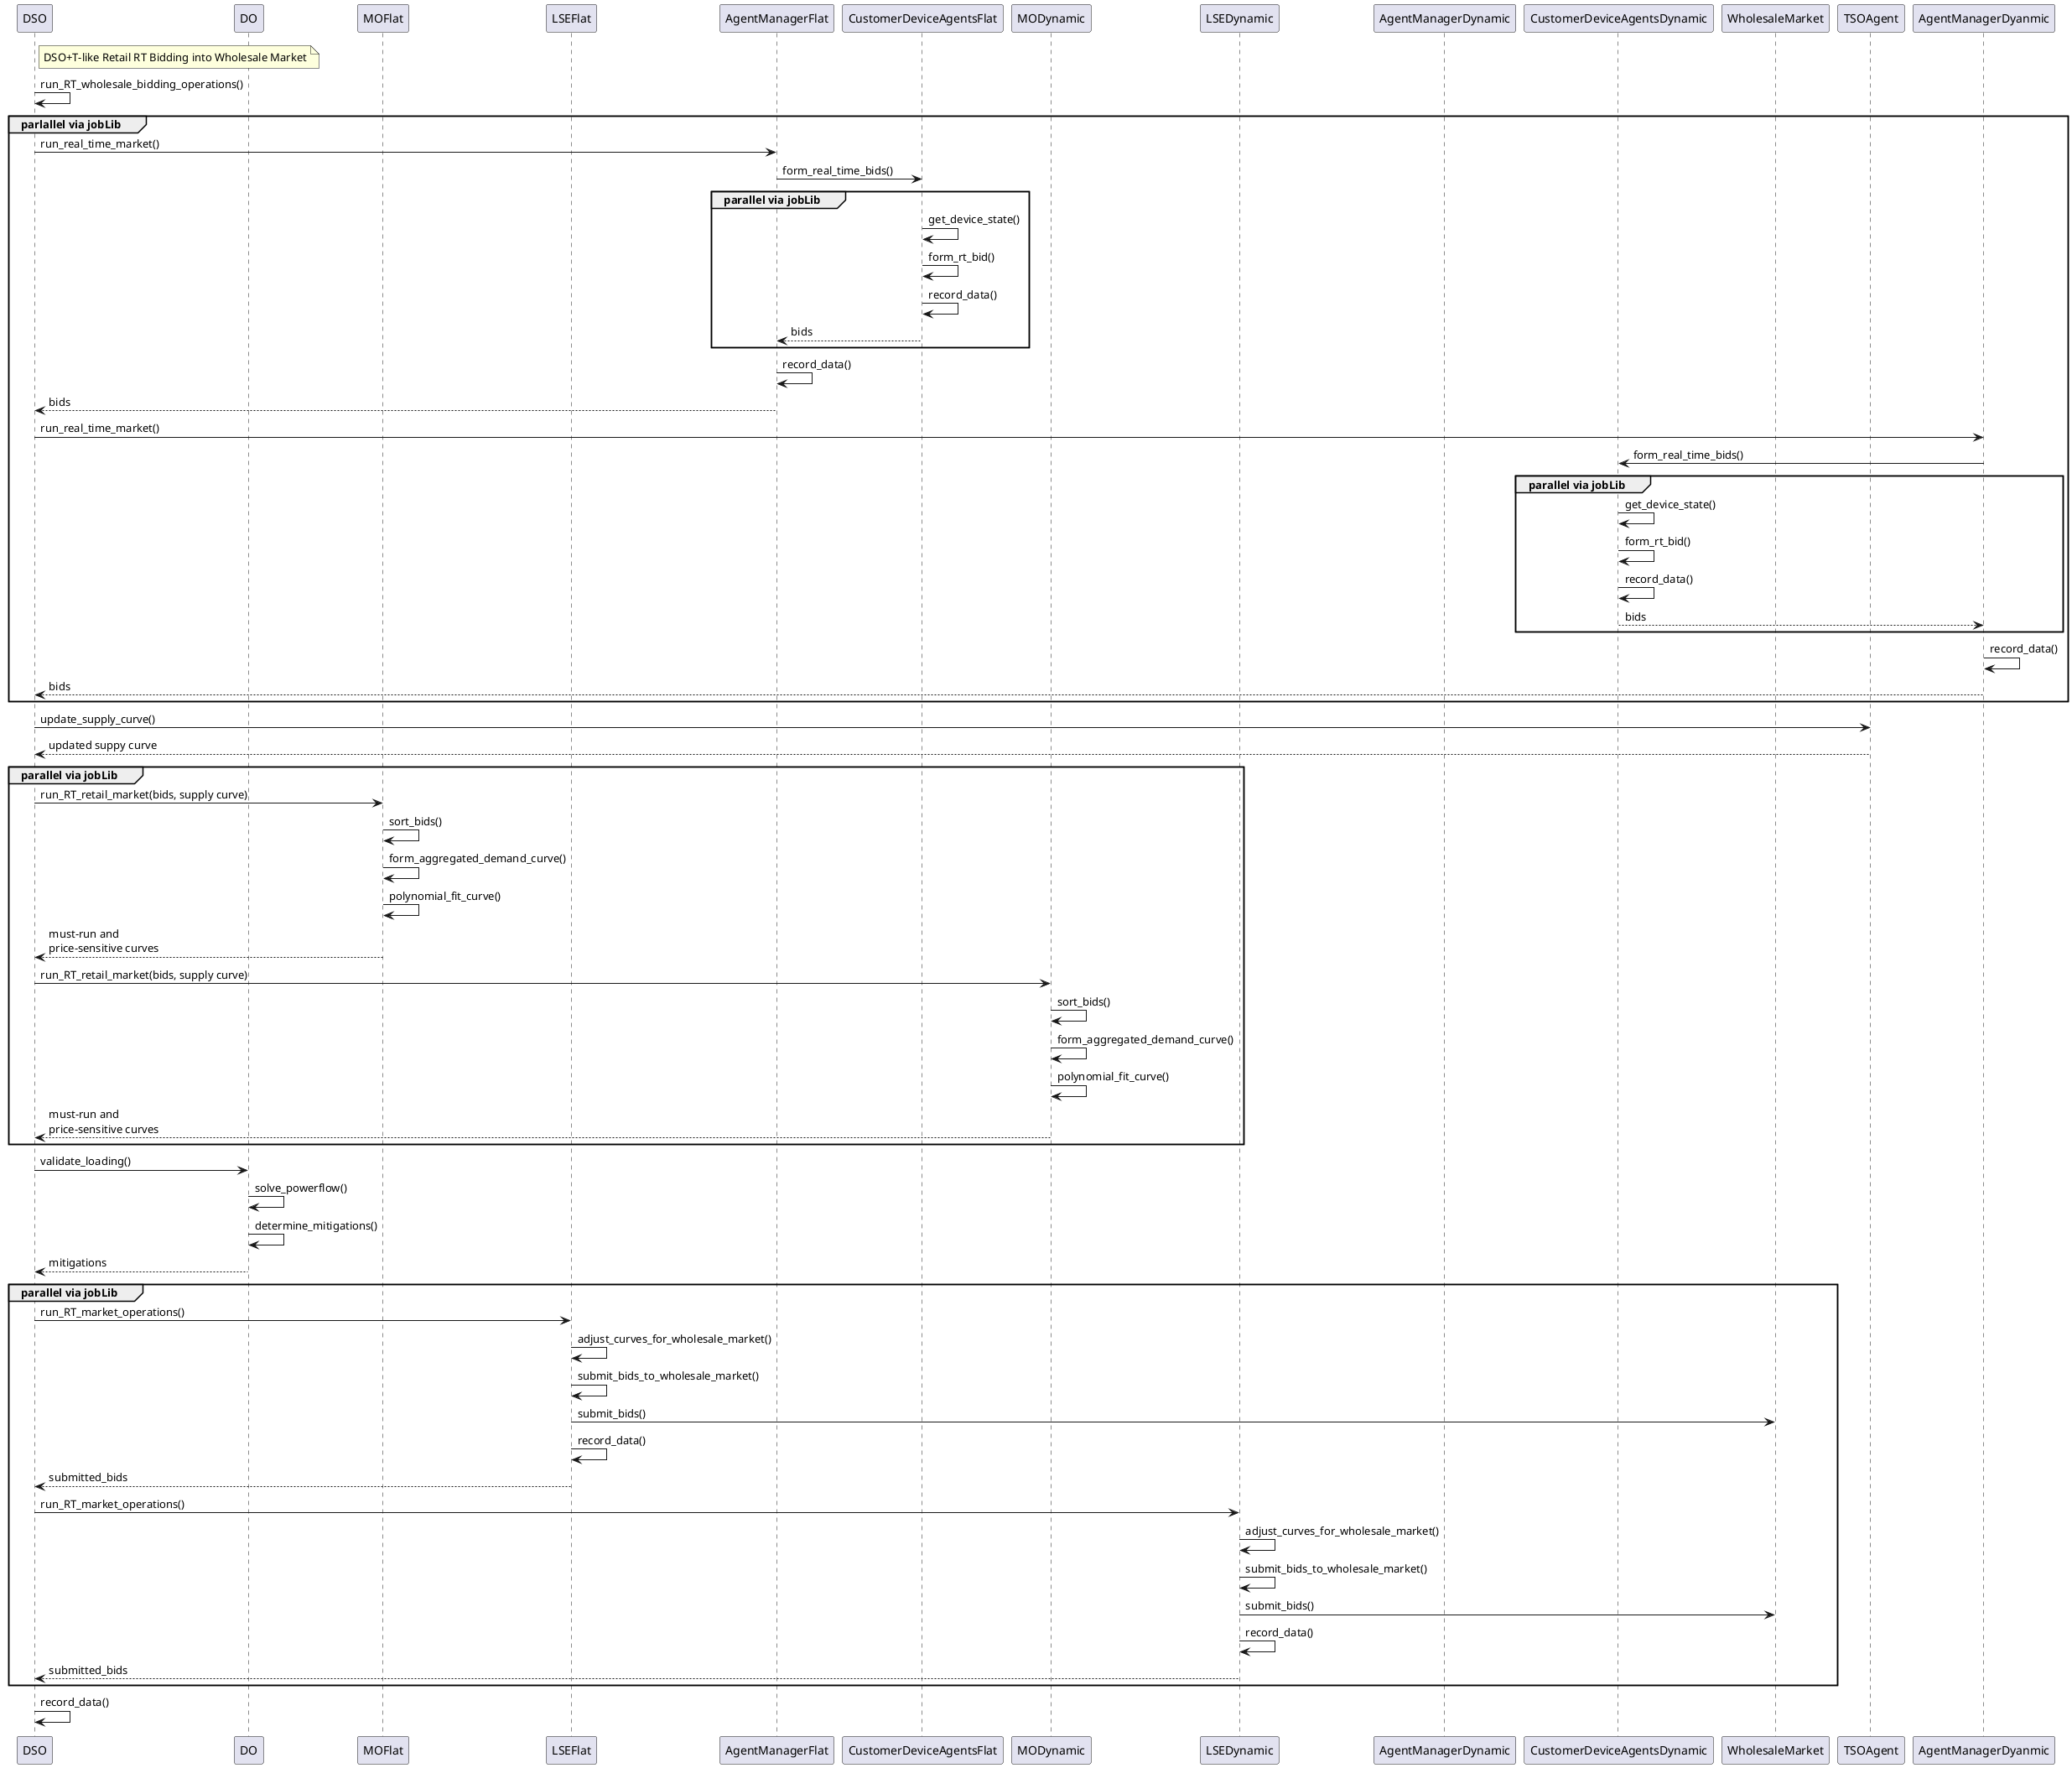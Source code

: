 @startuml


' participant DO
' participant MO_RT
' participant LSE_RT
' participant LSE_flat
' participant Customer_RT
' participant Customer_flat
' participant Wholesale_market

' group jobLib parallel
' Customer_RT -> Customer_RT: form RT bid
' end
' MO_RT <- Customer_RT : send RT bid
' MO_RT -> MO_RT: aggregate customer bids
' MO_RT -> MO_RT: find price-insensitive block
' MO_RT -> MO_RT: fit curve to price-sensitive block
' MO_RT -> LSE_RT: pass bid information
' LSE_RT -> DO: pass loading estimate
' LSE_flat -> LSE_flat: estimate fixed-price load
' LSE_flat -> DO: pass loading estimate
' DO -> DO: validate estimated loading
' DO -> LSE_RT: pass loading mitigation
' DO -> LSE_flat: pass loading mitigation
' LSE_RT -> LSE_RT: translate retail bid to wholesale bid
' LSE_flat -> LSE_flat: estimate load
' LSE_flat -> LSE_flat: form wholesale bid 
' LSE_RT -> Wholesale_market: place wholesale bid
' LSE_flat -> Wholesale_market: place wholesale bid
' Wholesale_market -> Wholesale_market: clear wholesale market
' Wholesale_market -> LSE_RT: pass clearing information
' Wholesale_market -> LSE_flat: pass clearing information
' LSE_RT -> LSE_RT: translate wholesale price to retail price
' LSE_flat -> LSE_flat: translate wholesale price to retail price
' LSE_RT -> MO_RT: pass retail price
' MO_RT -> MO_RT: clear retail market
' MO_RT -> Customer_RT: pass retail price 
' Customer_RT -> Customer_RT: send device control signal
' Customer_flat -> Customer_flat: send_device control signal
' DO -> LSE_RT: pass customers' metered energy use
' DO -> LSE_flat: pass customers' metered energy use

@startuml


participant DSO 
participant DO 
participant MOFlat 
participant LSEFlat
participant AgentManagerFlat
participant CustomerDeviceAgentsFlat
participant MODynamic
participant LSEDynamic
participant AgentManagerDynamic
participant CustomerDeviceAgentsDynamic
participant WholesaleMarket
participant TSOAgent

note right of DSO: DSO+T-like Retail RT Bidding into Wholesale Market

DSO -> DSO: run_RT_wholesale_bidding_operations()

group parlallel via jobLib
DSO -> AgentManagerFlat: run_real_time_market()
AgentManagerFlat -> CustomerDeviceAgentsFlat: form_real_time_bids()
group parallel via jobLib
CustomerDeviceAgentsFlat -> CustomerDeviceAgentsFlat: get_device_state()
CustomerDeviceAgentsFlat -> CustomerDeviceAgentsFlat: form_rt_bid()
CustomerDeviceAgentsFlat -> CustomerDeviceAgentsFlat: record_data()
CustomerDeviceAgentsFlat --> AgentManagerFlat: bids
end
AgentManagerFlat -> AgentManagerFlat: record_data()
AgentManagerFlat --> DSO: bids
DSO -> AgentManagerDyanmic: run_real_time_market()
AgentManagerDyanmic -> CustomerDeviceAgentsDynamic: form_real_time_bids()
group parallel via jobLib
CustomerDeviceAgentsDynamic -> CustomerDeviceAgentsDynamic: get_device_state()
CustomerDeviceAgentsDynamic -> CustomerDeviceAgentsDynamic: form_rt_bid()
CustomerDeviceAgentsDynamic -> CustomerDeviceAgentsDynamic: record_data()
CustomerDeviceAgentsDynamic --> AgentManagerDyanmic: bids
end
AgentManagerDyanmic -> AgentManagerDyanmic: record_data()
AgentManagerDyanmic --> DSO: bids
end

DSO -> TSOAgent: update_supply_curve()
DSO <-- TSOAgent: updated suppy curve


group parallel via jobLib
DSO -> MOFlat: run_RT_retail_market(bids, supply curve)
MOFlat -> MOFlat: sort_bids()
MOFlat -> MOFlat: form_aggregated_demand_curve()
MOFlat -> MOFlat: polynomial_fit_curve()
MOFlat --> DSO: must-run and \nprice-sensitive curves
DSO -> MODynamic: run_RT_retail_market(bids, supply curve)
MODynamic -> MODynamic: sort_bids()
MODynamic -> MODynamic: form_aggregated_demand_curve()
MODynamic -> MODynamic: polynomial_fit_curve()
MODynamic --> DSO: must-run and \nprice-sensitive curves
end
DSO -> DO: validate_loading()
DO -> DO: solve_powerflow()
DO -> DO: determine_mitigations()
DO --> DSO: mitigations
group parallel via jobLib
DSO -> LSEFlat: run_RT_market_operations()
LSEFlat -> LSEFlat: adjust_curves_for_wholesale_market()
LSEFlat -> LSEFlat: submit_bids_to_wholesale_market()
LSEFlat -> WholesaleMarket: submit_bids()
LSEFlat -> LSEFlat: record_data()
LSEFlat --> DSO: submitted_bids
DSO -> LSEDynamic: run_RT_market_operations()
LSEDynamic -> LSEDynamic: adjust_curves_for_wholesale_market()
LSEDynamic -> LSEDynamic: submit_bids_to_wholesale_market()
LSEDynamic -> WholesaleMarket: submit_bids()
LSEDynamic -> LSEDynamic: record_data()
LSEDynamic --> DSO: submitted_bids
end
DSO -> DSO: record_data()

@enduml


@enduml